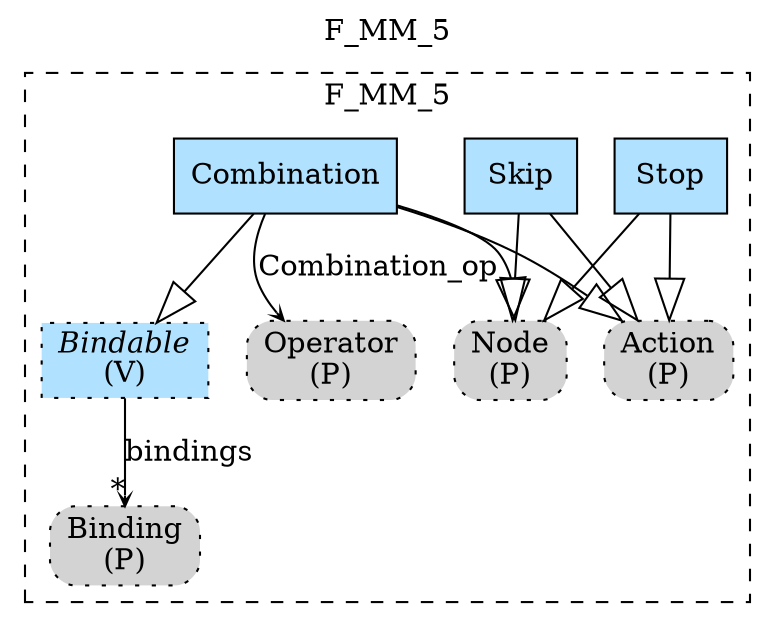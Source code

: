 digraph {graph[label=F_MM_5,labelloc=tl,labelfontsize=12];
subgraph cluster_F_MM_5{style=dashed;label=F_MM_5;
"PNode"[shape=box,fillcolor=lightgray,style ="rounded,filled,dotted",label=<Node<br/>(P)>];
"PBinding"[shape=box,fillcolor=lightgray,style ="rounded,filled,dotted",label=<Binding<br/>(P)>];
"PAction"[shape=box,fillcolor=lightgray,style ="rounded,filled,dotted",label=<Action<br/>(P)>];
"POperator"[shape=box,fillcolor=lightgray,style ="rounded,filled,dotted",label=<Operator<br/>(P)>];
"Stop"[shape=record,fillcolor=lightskyblue1,style = filled,label="Stop"];
"Skip"[shape=record,fillcolor=lightskyblue1,style = filled,label="Skip"];
"Combination"[shape=record,fillcolor=lightskyblue1,style = filled,label="Combination"];
"Bindable"[shape=record,fillcolor=lightskyblue1,style ="filled,dotted",label=<{<I>Bindable</I><br/>(V)}>];

"Stop"->"PNode"[arrowhead=onormal,arrowsize=2.0];
"Skip"->"PNode"[arrowhead=onormal,arrowsize=2.0];
"Combination"->"PNode"[arrowhead=onormal,arrowsize=2.0];
"Combination"->"Bindable"[arrowhead=onormal,arrowsize=2.0];
"Stop"->"PAction"[arrowhead=onormal,arrowsize=2.0];
"Skip"->"PAction"[arrowhead=onormal,arrowsize=2.0];
"Combination"->"PAction"[arrowhead=onormal,arrowsize=2.0];
"Combination"->"POperator"[label="Combination_op",arrowhead=vee,headlabel="",arrowsize=.5];
"Bindable"->"PBinding"[label="bindings",arrowhead=vee,headlabel="*",arrowsize=.5];

}




}